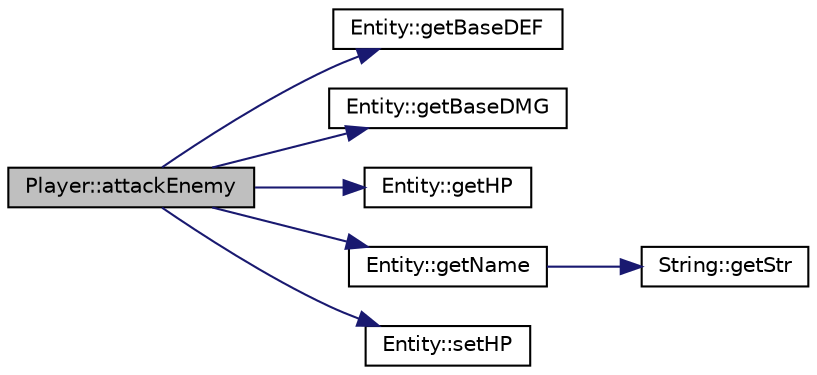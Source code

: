 digraph "Player::attackEnemy"
{
 // INTERACTIVE_SVG=YES
 // LATEX_PDF_SIZE
  edge [fontname="Helvetica",fontsize="10",labelfontname="Helvetica",labelfontsize="10"];
  node [fontname="Helvetica",fontsize="10",shape=record];
  rankdir="LR";
  Node1 [label="Player::attackEnemy",height=0.2,width=0.4,color="black", fillcolor="grey75", style="filled", fontcolor="black",tooltip="Attack an Enemy."];
  Node1 -> Node2 [color="midnightblue",fontsize="10",style="solid"];
  Node2 [label="Entity::getBaseDEF",height=0.2,width=0.4,color="black", fillcolor="white", style="filled",URL="$class_entity.html#a181a9ed8c2f4b8cbf2c1799808840b98",tooltip="Gets Entity's Base Defense."];
  Node1 -> Node3 [color="midnightblue",fontsize="10",style="solid"];
  Node3 [label="Entity::getBaseDMG",height=0.2,width=0.4,color="black", fillcolor="white", style="filled",URL="$class_entity.html#ae28f385cd28512190092c60f4ef03e4b",tooltip="Gets Entity's Base Damage."];
  Node1 -> Node4 [color="midnightblue",fontsize="10",style="solid"];
  Node4 [label="Entity::getHP",height=0.2,width=0.4,color="black", fillcolor="white", style="filled",URL="$class_entity.html#a2e1e28a69df4f3e85056fd00425373c1",tooltip="Gets Entity's HP."];
  Node1 -> Node5 [color="midnightblue",fontsize="10",style="solid"];
  Node5 [label="Entity::getName",height=0.2,width=0.4,color="black", fillcolor="white", style="filled",URL="$class_entity.html#a915cd93caa3a2730a58c74c404e0df6d",tooltip="Gets Entity's name."];
  Node5 -> Node6 [color="midnightblue",fontsize="10",style="solid"];
  Node6 [label="String::getStr",height=0.2,width=0.4,color="black", fillcolor="white", style="filled",URL="$class_string.html#a9bd764caa857cd20c6d9c720f737982b",tooltip="Return the content of the String."];
  Node1 -> Node7 [color="midnightblue",fontsize="10",style="solid"];
  Node7 [label="Entity::setHP",height=0.2,width=0.4,color="black", fillcolor="white", style="filled",URL="$class_entity.html#a3b040bb229db233ad6ce5a62b129d3ef",tooltip="Sets Entity's HP."];
}
